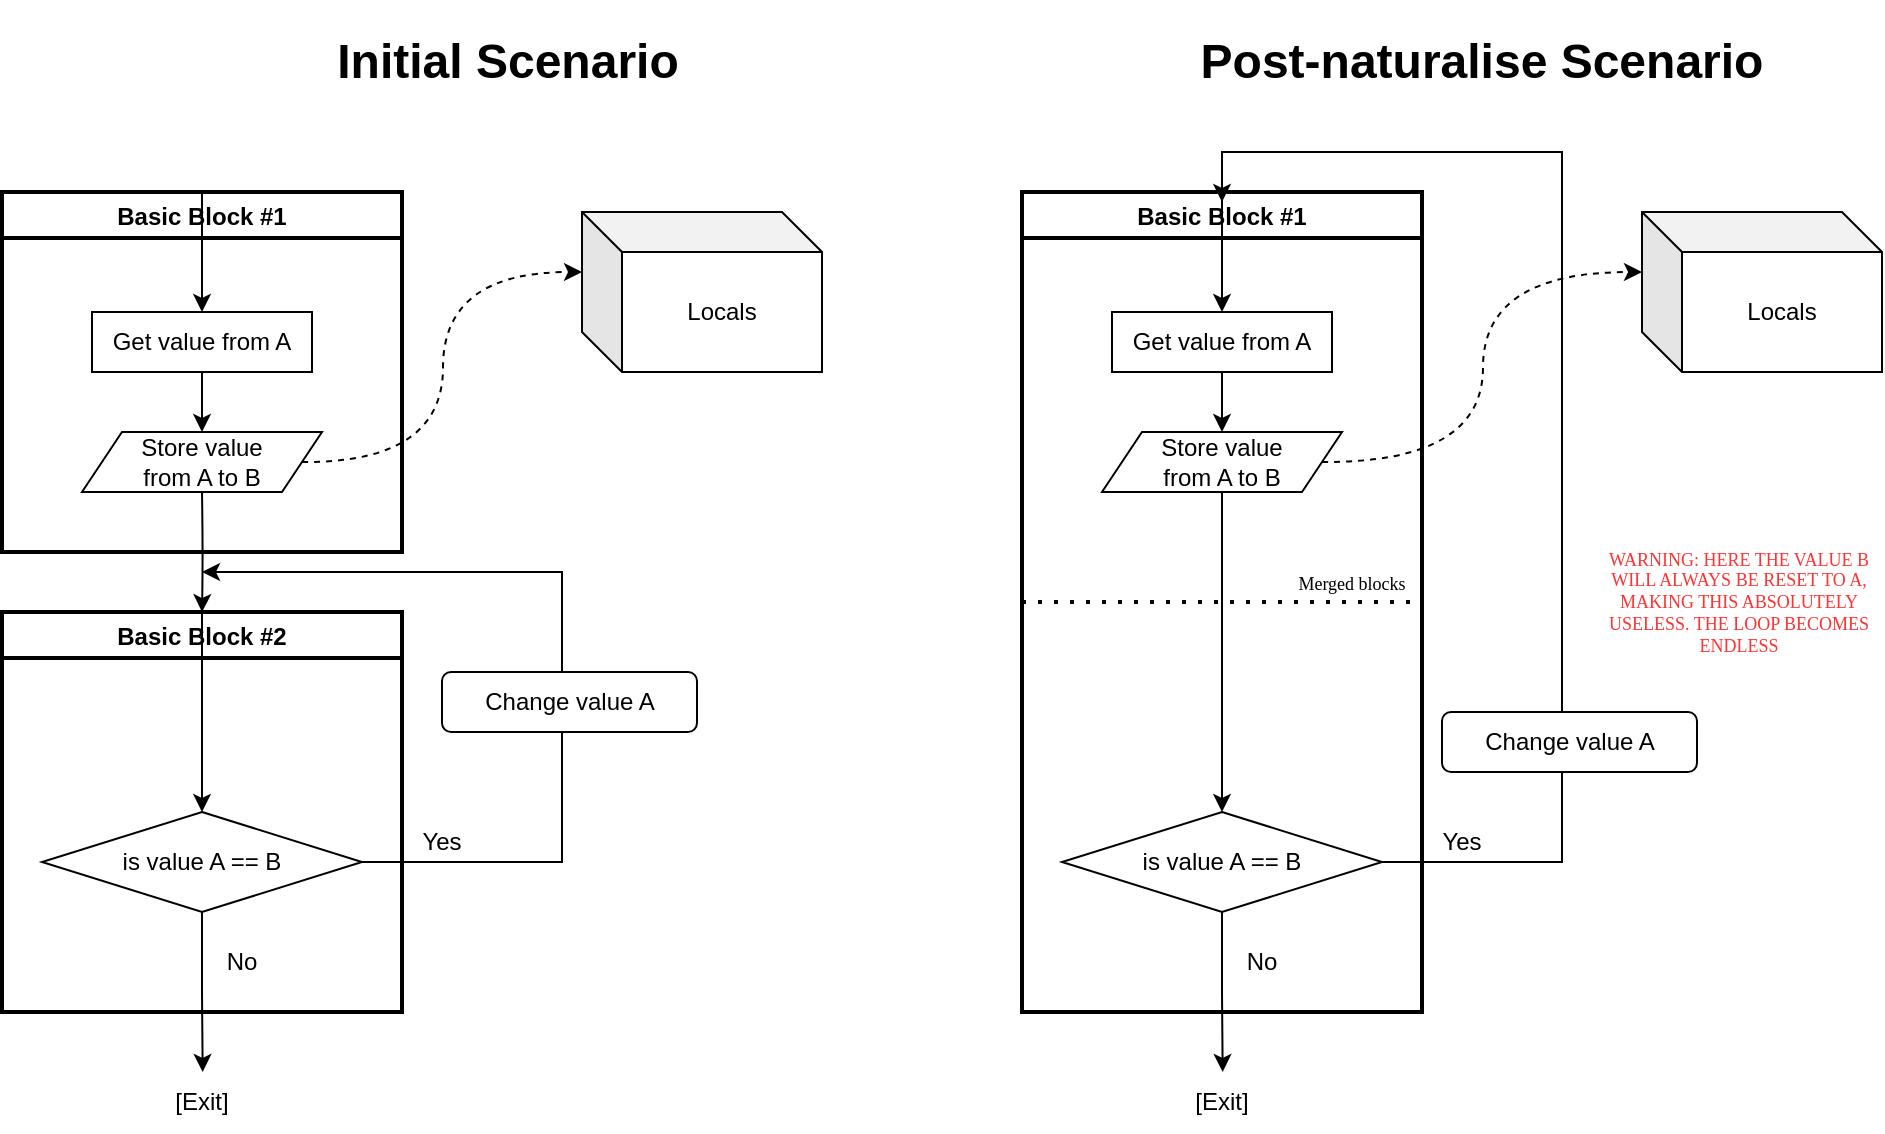 <mxfile version="18.0.1" type="device"><diagram id="IGXKT6YkwEFYN9pUYwX3" name="Page-1"><mxGraphModel dx="946" dy="1726" grid="1" gridSize="10" guides="1" tooltips="1" connect="1" arrows="1" fold="1" page="1" pageScale="1" pageWidth="827" pageHeight="1169" math="0" shadow="0"><root><mxCell id="0"/><mxCell id="1" parent="0"/><mxCell id="6AbAWqQVK-MQOuzJpaxL-3" value="Locals" style="shape=cube;whiteSpace=wrap;html=1;boundedLbl=1;backgroundOutline=1;darkOpacity=0.05;darkOpacity2=0.1;" vertex="1" parent="1"><mxGeometry x="310" y="70" width="120" height="80" as="geometry"/></mxCell><mxCell id="6AbAWqQVK-MQOuzJpaxL-8" style="edgeStyle=orthogonalEdgeStyle;rounded=0;orthogonalLoop=1;jettySize=auto;html=1;exitX=1;exitY=0.5;exitDx=0;exitDy=0;entryX=0;entryY=0;entryDx=0;entryDy=30;entryPerimeter=0;curved=1;dashed=1;" edge="1" parent="1" target="6AbAWqQVK-MQOuzJpaxL-3"><mxGeometry relative="1" as="geometry"><mxPoint x="170" y="195" as="sourcePoint"/></mxGeometry></mxCell><mxCell id="6AbAWqQVK-MQOuzJpaxL-18" style="edgeStyle=orthogonalEdgeStyle;curved=1;rounded=0;orthogonalLoop=1;jettySize=auto;html=1;exitX=0.5;exitY=1;exitDx=0;exitDy=0;entryX=0.5;entryY=0;entryDx=0;entryDy=0;" edge="1" parent="1" target="6AbAWqQVK-MQOuzJpaxL-13"><mxGeometry relative="1" as="geometry"><mxPoint x="120" y="210" as="sourcePoint"/></mxGeometry></mxCell><mxCell id="6AbAWqQVK-MQOuzJpaxL-13" value="Basic Block #2" style="swimlane;strokeWidth=2;" vertex="1" parent="1"><mxGeometry x="20" y="270" width="200" height="200" as="geometry"/></mxCell><mxCell id="6AbAWqQVK-MQOuzJpaxL-17" value="is value A == B" style="rhombus;whiteSpace=wrap;html=1;" vertex="1" parent="6AbAWqQVK-MQOuzJpaxL-13"><mxGeometry x="20" y="100" width="160" height="50" as="geometry"/></mxCell><mxCell id="6AbAWqQVK-MQOuzJpaxL-33" value="No" style="text;html=1;strokeColor=none;fillColor=none;align=center;verticalAlign=middle;whiteSpace=wrap;rounded=0;" vertex="1" parent="6AbAWqQVK-MQOuzJpaxL-13"><mxGeometry x="90" y="160" width="60" height="30" as="geometry"/></mxCell><mxCell id="6AbAWqQVK-MQOuzJpaxL-22" value="Basic Block #1" style="swimlane;fillColor=default;strokeWidth=2;" vertex="1" parent="1"><mxGeometry x="20" y="60" width="200" height="180" as="geometry"/></mxCell><mxCell id="6AbAWqQVK-MQOuzJpaxL-26" value="" style="endArrow=classic;html=1;rounded=0;curved=1;exitX=0.5;exitY=0;exitDx=0;exitDy=0;entryX=0.5;entryY=0;entryDx=0;entryDy=0;" edge="1" parent="6AbAWqQVK-MQOuzJpaxL-22" source="6AbAWqQVK-MQOuzJpaxL-22" target="6AbAWqQVK-MQOuzJpaxL-23"><mxGeometry width="50" height="50" relative="1" as="geometry"><mxPoint x="110" y="120" as="sourcePoint"/><mxPoint x="160" y="70" as="targetPoint"/></mxGeometry></mxCell><mxCell id="6AbAWqQVK-MQOuzJpaxL-23" value="Get value from A" style="rounded=0;whiteSpace=wrap;html=1;" vertex="1" parent="6AbAWqQVK-MQOuzJpaxL-22"><mxGeometry x="45" y="60" width="110" height="30" as="geometry"/></mxCell><mxCell id="6AbAWqQVK-MQOuzJpaxL-24" value="Store value &lt;br&gt;from A to B" style="shape=parallelogram;perimeter=parallelogramPerimeter;whiteSpace=wrap;html=1;fixedSize=1;" vertex="1" parent="6AbAWqQVK-MQOuzJpaxL-22"><mxGeometry x="40" y="120" width="120" height="30" as="geometry"/></mxCell><mxCell id="6AbAWqQVK-MQOuzJpaxL-25" style="edgeStyle=orthogonalEdgeStyle;curved=1;rounded=0;orthogonalLoop=1;jettySize=auto;html=1;exitX=0.5;exitY=1;exitDx=0;exitDy=0;" edge="1" parent="6AbAWqQVK-MQOuzJpaxL-22" source="6AbAWqQVK-MQOuzJpaxL-23" target="6AbAWqQVK-MQOuzJpaxL-24"><mxGeometry relative="1" as="geometry"/></mxCell><mxCell id="6AbAWqQVK-MQOuzJpaxL-29" style="edgeStyle=orthogonalEdgeStyle;rounded=0;orthogonalLoop=1;jettySize=auto;html=1;exitX=1;exitY=0.5;exitDx=0;exitDy=0;" edge="1" parent="1" source="6AbAWqQVK-MQOuzJpaxL-17"><mxGeometry relative="1" as="geometry"><mxPoint x="120" y="250" as="targetPoint"/><Array as="points"><mxPoint x="300" y="395"/><mxPoint x="300" y="250"/></Array></mxGeometry></mxCell><mxCell id="6AbAWqQVK-MQOuzJpaxL-30" value="Yes" style="text;html=1;strokeColor=none;fillColor=none;align=center;verticalAlign=middle;whiteSpace=wrap;rounded=0;" vertex="1" parent="1"><mxGeometry x="210" y="370" width="60" height="30" as="geometry"/></mxCell><mxCell id="6AbAWqQVK-MQOuzJpaxL-32" style="edgeStyle=orthogonalEdgeStyle;rounded=0;orthogonalLoop=1;jettySize=auto;html=1;exitX=0.5;exitY=1;exitDx=0;exitDy=0;" edge="1" parent="1" source="6AbAWqQVK-MQOuzJpaxL-17"><mxGeometry relative="1" as="geometry"><mxPoint x="120.333" y="500" as="targetPoint"/></mxGeometry></mxCell><mxCell id="6AbAWqQVK-MQOuzJpaxL-34" value="[Exit]" style="text;html=1;strokeColor=none;fillColor=none;align=center;verticalAlign=middle;whiteSpace=wrap;rounded=0;" vertex="1" parent="1"><mxGeometry x="90" y="500" width="60" height="30" as="geometry"/></mxCell><mxCell id="6AbAWqQVK-MQOuzJpaxL-35" value="&lt;h1&gt;Initial Scenario&lt;/h1&gt;" style="text;html=1;strokeColor=none;fillColor=none;align=center;verticalAlign=middle;whiteSpace=wrap;rounded=0;" vertex="1" parent="1"><mxGeometry x="177.5" y="-20" width="190" height="30" as="geometry"/></mxCell><mxCell id="6AbAWqQVK-MQOuzJpaxL-36" value="Locals" style="shape=cube;whiteSpace=wrap;html=1;boundedLbl=1;backgroundOutline=1;darkOpacity=0.05;darkOpacity2=0.1;" vertex="1" parent="1"><mxGeometry x="840" y="70" width="120" height="80" as="geometry"/></mxCell><mxCell id="6AbAWqQVK-MQOuzJpaxL-37" style="edgeStyle=orthogonalEdgeStyle;rounded=0;orthogonalLoop=1;jettySize=auto;html=1;exitX=1;exitY=0.5;exitDx=0;exitDy=0;entryX=0;entryY=0;entryDx=0;entryDy=30;entryPerimeter=0;curved=1;dashed=1;" edge="1" parent="1" target="6AbAWqQVK-MQOuzJpaxL-36"><mxGeometry relative="1" as="geometry"><mxPoint x="680" y="195" as="sourcePoint"/></mxGeometry></mxCell><mxCell id="6AbAWqQVK-MQOuzJpaxL-45" value="Basic Block #1" style="swimlane;fillColor=default;strokeWidth=2;" vertex="1" parent="1"><mxGeometry x="530" y="60" width="200" height="410" as="geometry"/></mxCell><mxCell id="6AbAWqQVK-MQOuzJpaxL-46" value="" style="endArrow=classic;html=1;rounded=0;curved=1;exitX=0.5;exitY=0;exitDx=0;exitDy=0;entryX=0.5;entryY=0;entryDx=0;entryDy=0;" edge="1" parent="6AbAWqQVK-MQOuzJpaxL-45" source="6AbAWqQVK-MQOuzJpaxL-45" target="6AbAWqQVK-MQOuzJpaxL-47"><mxGeometry width="50" height="50" relative="1" as="geometry"><mxPoint x="110" y="120" as="sourcePoint"/><mxPoint x="160" y="70" as="targetPoint"/></mxGeometry></mxCell><mxCell id="6AbAWqQVK-MQOuzJpaxL-47" value="Get value from A" style="rounded=0;whiteSpace=wrap;html=1;" vertex="1" parent="6AbAWqQVK-MQOuzJpaxL-45"><mxGeometry x="45" y="60" width="110" height="30" as="geometry"/></mxCell><mxCell id="6AbAWqQVK-MQOuzJpaxL-64" style="edgeStyle=orthogonalEdgeStyle;rounded=0;orthogonalLoop=1;jettySize=auto;html=1;exitX=0.5;exitY=1;exitDx=0;exitDy=0;fontFamily=Verdana;fontSize=9;" edge="1" parent="6AbAWqQVK-MQOuzJpaxL-45" source="6AbAWqQVK-MQOuzJpaxL-48" target="6AbAWqQVK-MQOuzJpaxL-58"><mxGeometry relative="1" as="geometry"/></mxCell><mxCell id="6AbAWqQVK-MQOuzJpaxL-48" value="Store value &lt;br&gt;from A to B" style="shape=parallelogram;perimeter=parallelogramPerimeter;whiteSpace=wrap;html=1;fixedSize=1;" vertex="1" parent="6AbAWqQVK-MQOuzJpaxL-45"><mxGeometry x="40" y="120" width="120" height="30" as="geometry"/></mxCell><mxCell id="6AbAWqQVK-MQOuzJpaxL-49" style="edgeStyle=orthogonalEdgeStyle;curved=1;rounded=0;orthogonalLoop=1;jettySize=auto;html=1;exitX=0.5;exitY=1;exitDx=0;exitDy=0;" edge="1" parent="6AbAWqQVK-MQOuzJpaxL-45" source="6AbAWqQVK-MQOuzJpaxL-47" target="6AbAWqQVK-MQOuzJpaxL-48"><mxGeometry relative="1" as="geometry"/></mxCell><mxCell id="6AbAWqQVK-MQOuzJpaxL-58" value="is value A == B" style="rhombus;whiteSpace=wrap;html=1;" vertex="1" parent="6AbAWqQVK-MQOuzJpaxL-45"><mxGeometry x="20" y="310" width="160" height="50" as="geometry"/></mxCell><mxCell id="6AbAWqQVK-MQOuzJpaxL-59" value="No" style="text;html=1;strokeColor=none;fillColor=none;align=center;verticalAlign=middle;whiteSpace=wrap;rounded=0;" vertex="1" parent="6AbAWqQVK-MQOuzJpaxL-45"><mxGeometry x="90" y="370" width="60" height="30" as="geometry"/></mxCell><mxCell id="6AbAWqQVK-MQOuzJpaxL-60" style="edgeStyle=orthogonalEdgeStyle;rounded=0;orthogonalLoop=1;jettySize=auto;html=1;exitX=0.5;exitY=1;exitDx=0;exitDy=0;" edge="1" parent="6AbAWqQVK-MQOuzJpaxL-45" source="6AbAWqQVK-MQOuzJpaxL-58"><mxGeometry relative="1" as="geometry"><mxPoint x="100.333" y="440" as="targetPoint"/></mxGeometry></mxCell><mxCell id="6AbAWqQVK-MQOuzJpaxL-62" value="&lt;font face=&quot;Verdana&quot; style=&quot;line-height: 1; font-size: 9px;&quot;&gt;Merged blocks&lt;/font&gt;" style="text;html=1;strokeColor=none;fillColor=none;align=center;verticalAlign=middle;whiteSpace=wrap;rounded=0;" vertex="1" parent="6AbAWqQVK-MQOuzJpaxL-45"><mxGeometry x="120" y="180" width="90" height="30" as="geometry"/></mxCell><mxCell id="6AbAWqQVK-MQOuzJpaxL-50" style="edgeStyle=orthogonalEdgeStyle;rounded=0;orthogonalLoop=1;jettySize=auto;html=1;exitX=1;exitY=0.5;exitDx=0;exitDy=0;" edge="1" parent="6AbAWqQVK-MQOuzJpaxL-45" source="6AbAWqQVK-MQOuzJpaxL-58"><mxGeometry relative="1" as="geometry"><mxPoint x="100" y="5" as="targetPoint"/><Array as="points"><mxPoint x="270" y="335"/><mxPoint x="270" y="-20"/><mxPoint x="100" y="-20"/></Array><mxPoint x="180" y="340" as="sourcePoint"/></mxGeometry></mxCell><mxCell id="6AbAWqQVK-MQOuzJpaxL-51" value="Yes" style="text;html=1;strokeColor=none;fillColor=none;align=center;verticalAlign=middle;whiteSpace=wrap;rounded=0;" vertex="1" parent="1"><mxGeometry x="720" y="370" width="60" height="30" as="geometry"/></mxCell><mxCell id="6AbAWqQVK-MQOuzJpaxL-53" value="[Exit]" style="text;html=1;strokeColor=none;fillColor=none;align=center;verticalAlign=middle;whiteSpace=wrap;rounded=0;" vertex="1" parent="1"><mxGeometry x="600" y="500" width="60" height="30" as="geometry"/></mxCell><mxCell id="6AbAWqQVK-MQOuzJpaxL-54" value="&lt;h1&gt;Post-naturalise Scenario&lt;/h1&gt;" style="text;html=1;strokeColor=none;fillColor=none;align=center;verticalAlign=middle;whiteSpace=wrap;rounded=0;" vertex="1" parent="1"><mxGeometry x="590" y="-20" width="340" height="30" as="geometry"/></mxCell><mxCell id="6AbAWqQVK-MQOuzJpaxL-61" value="" style="endArrow=none;dashed=1;html=1;dashPattern=1 3;strokeWidth=2;rounded=0;exitX=0;exitY=0.5;exitDx=0;exitDy=0;" edge="1" parent="1" source="6AbAWqQVK-MQOuzJpaxL-45"><mxGeometry width="50" height="50" relative="1" as="geometry"><mxPoint x="530" y="260" as="sourcePoint"/><mxPoint x="730" y="265" as="targetPoint"/></mxGeometry></mxCell><mxCell id="6AbAWqQVK-MQOuzJpaxL-63" value="WARNING: HERE THE VALUE B WILL ALWAYS BE RESET TO A, MAKING THIS ABSOLUTELY USELESS. THE LOOP BECOMES ENDLESS" style="text;html=1;strokeColor=none;fillColor=none;align=center;verticalAlign=middle;whiteSpace=wrap;rounded=0;fontFamily=Verdana;fontSize=9;fontColor=#FF3333;" vertex="1" parent="1"><mxGeometry x="817" y="250" width="143" height="30" as="geometry"/></mxCell><mxCell id="6AbAWqQVK-MQOuzJpaxL-16" value="Change value A" style="rounded=1;whiteSpace=wrap;html=1;" vertex="1" parent="1"><mxGeometry x="240" y="300" width="127.5" height="30" as="geometry"/></mxCell><mxCell id="6AbAWqQVK-MQOuzJpaxL-19" value="" style="endArrow=classic;html=1;rounded=0;curved=1;exitX=0.5;exitY=0;exitDx=0;exitDy=0;" edge="1" parent="1" source="6AbAWqQVK-MQOuzJpaxL-13"><mxGeometry width="50" height="50" relative="1" as="geometry"><mxPoint x="120" y="290" as="sourcePoint"/><mxPoint x="120" y="370" as="targetPoint"/></mxGeometry></mxCell><mxCell id="6AbAWqQVK-MQOuzJpaxL-57" value="Change value A" style="rounded=1;whiteSpace=wrap;html=1;" vertex="1" parent="1"><mxGeometry x="740" y="320" width="127.5" height="30" as="geometry"/></mxCell></root></mxGraphModel></diagram></mxfile>